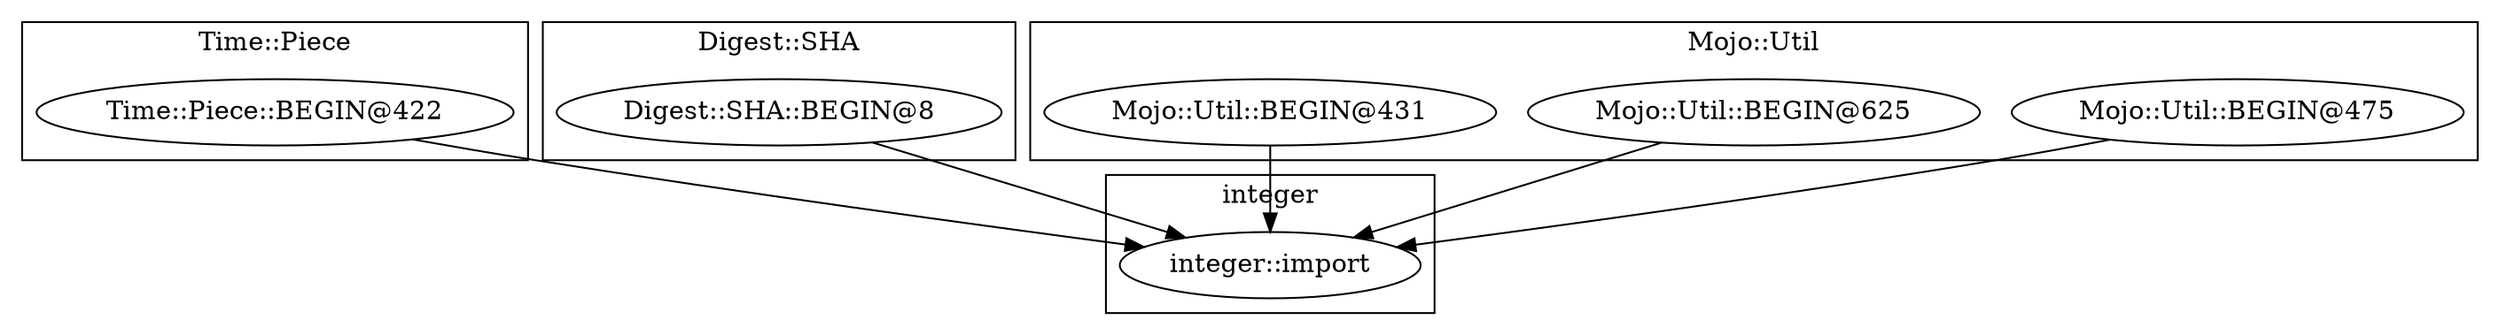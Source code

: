 digraph {
graph [overlap=false]
subgraph cluster_Time_Piece {
	label="Time::Piece";
	"Time::Piece::BEGIN@422";
}
subgraph cluster_integer {
	label="integer";
	"integer::import";
}
subgraph cluster_Digest_SHA {
	label="Digest::SHA";
	"Digest::SHA::BEGIN@8";
}
subgraph cluster_Mojo_Util {
	label="Mojo::Util";
	"Mojo::Util::BEGIN@475";
	"Mojo::Util::BEGIN@625";
	"Mojo::Util::BEGIN@431";
}
"Digest::SHA::BEGIN@8" -> "integer::import";
"Mojo::Util::BEGIN@475" -> "integer::import";
"Mojo::Util::BEGIN@625" -> "integer::import";
"Time::Piece::BEGIN@422" -> "integer::import";
"Mojo::Util::BEGIN@431" -> "integer::import";
}
